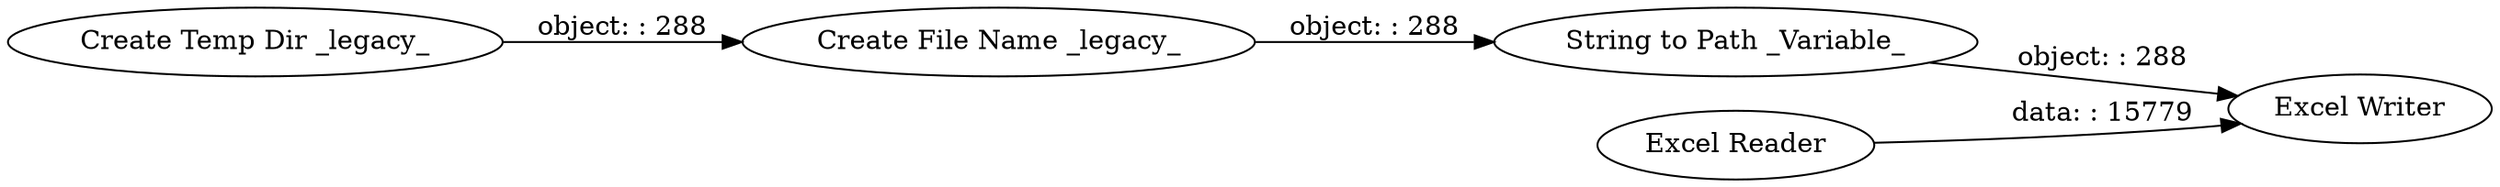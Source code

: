 digraph {
	"2485377829400621534_1" [label="Create Temp Dir _legacy_"]
	"2485377829400621534_4" [label="Excel Writer"]
	"2485377829400621534_3" [label="Excel Reader"]
	"2485377829400621534_2" [label="Create File Name _legacy_"]
	"2485377829400621534_5" [label="String to Path _Variable_"]
	"2485377829400621534_3" -> "2485377829400621534_4" [label="data: : 15779"]
	"2485377829400621534_1" -> "2485377829400621534_2" [label="object: : 288"]
	"2485377829400621534_5" -> "2485377829400621534_4" [label="object: : 288"]
	"2485377829400621534_2" -> "2485377829400621534_5" [label="object: : 288"]
	rankdir=LR
}
